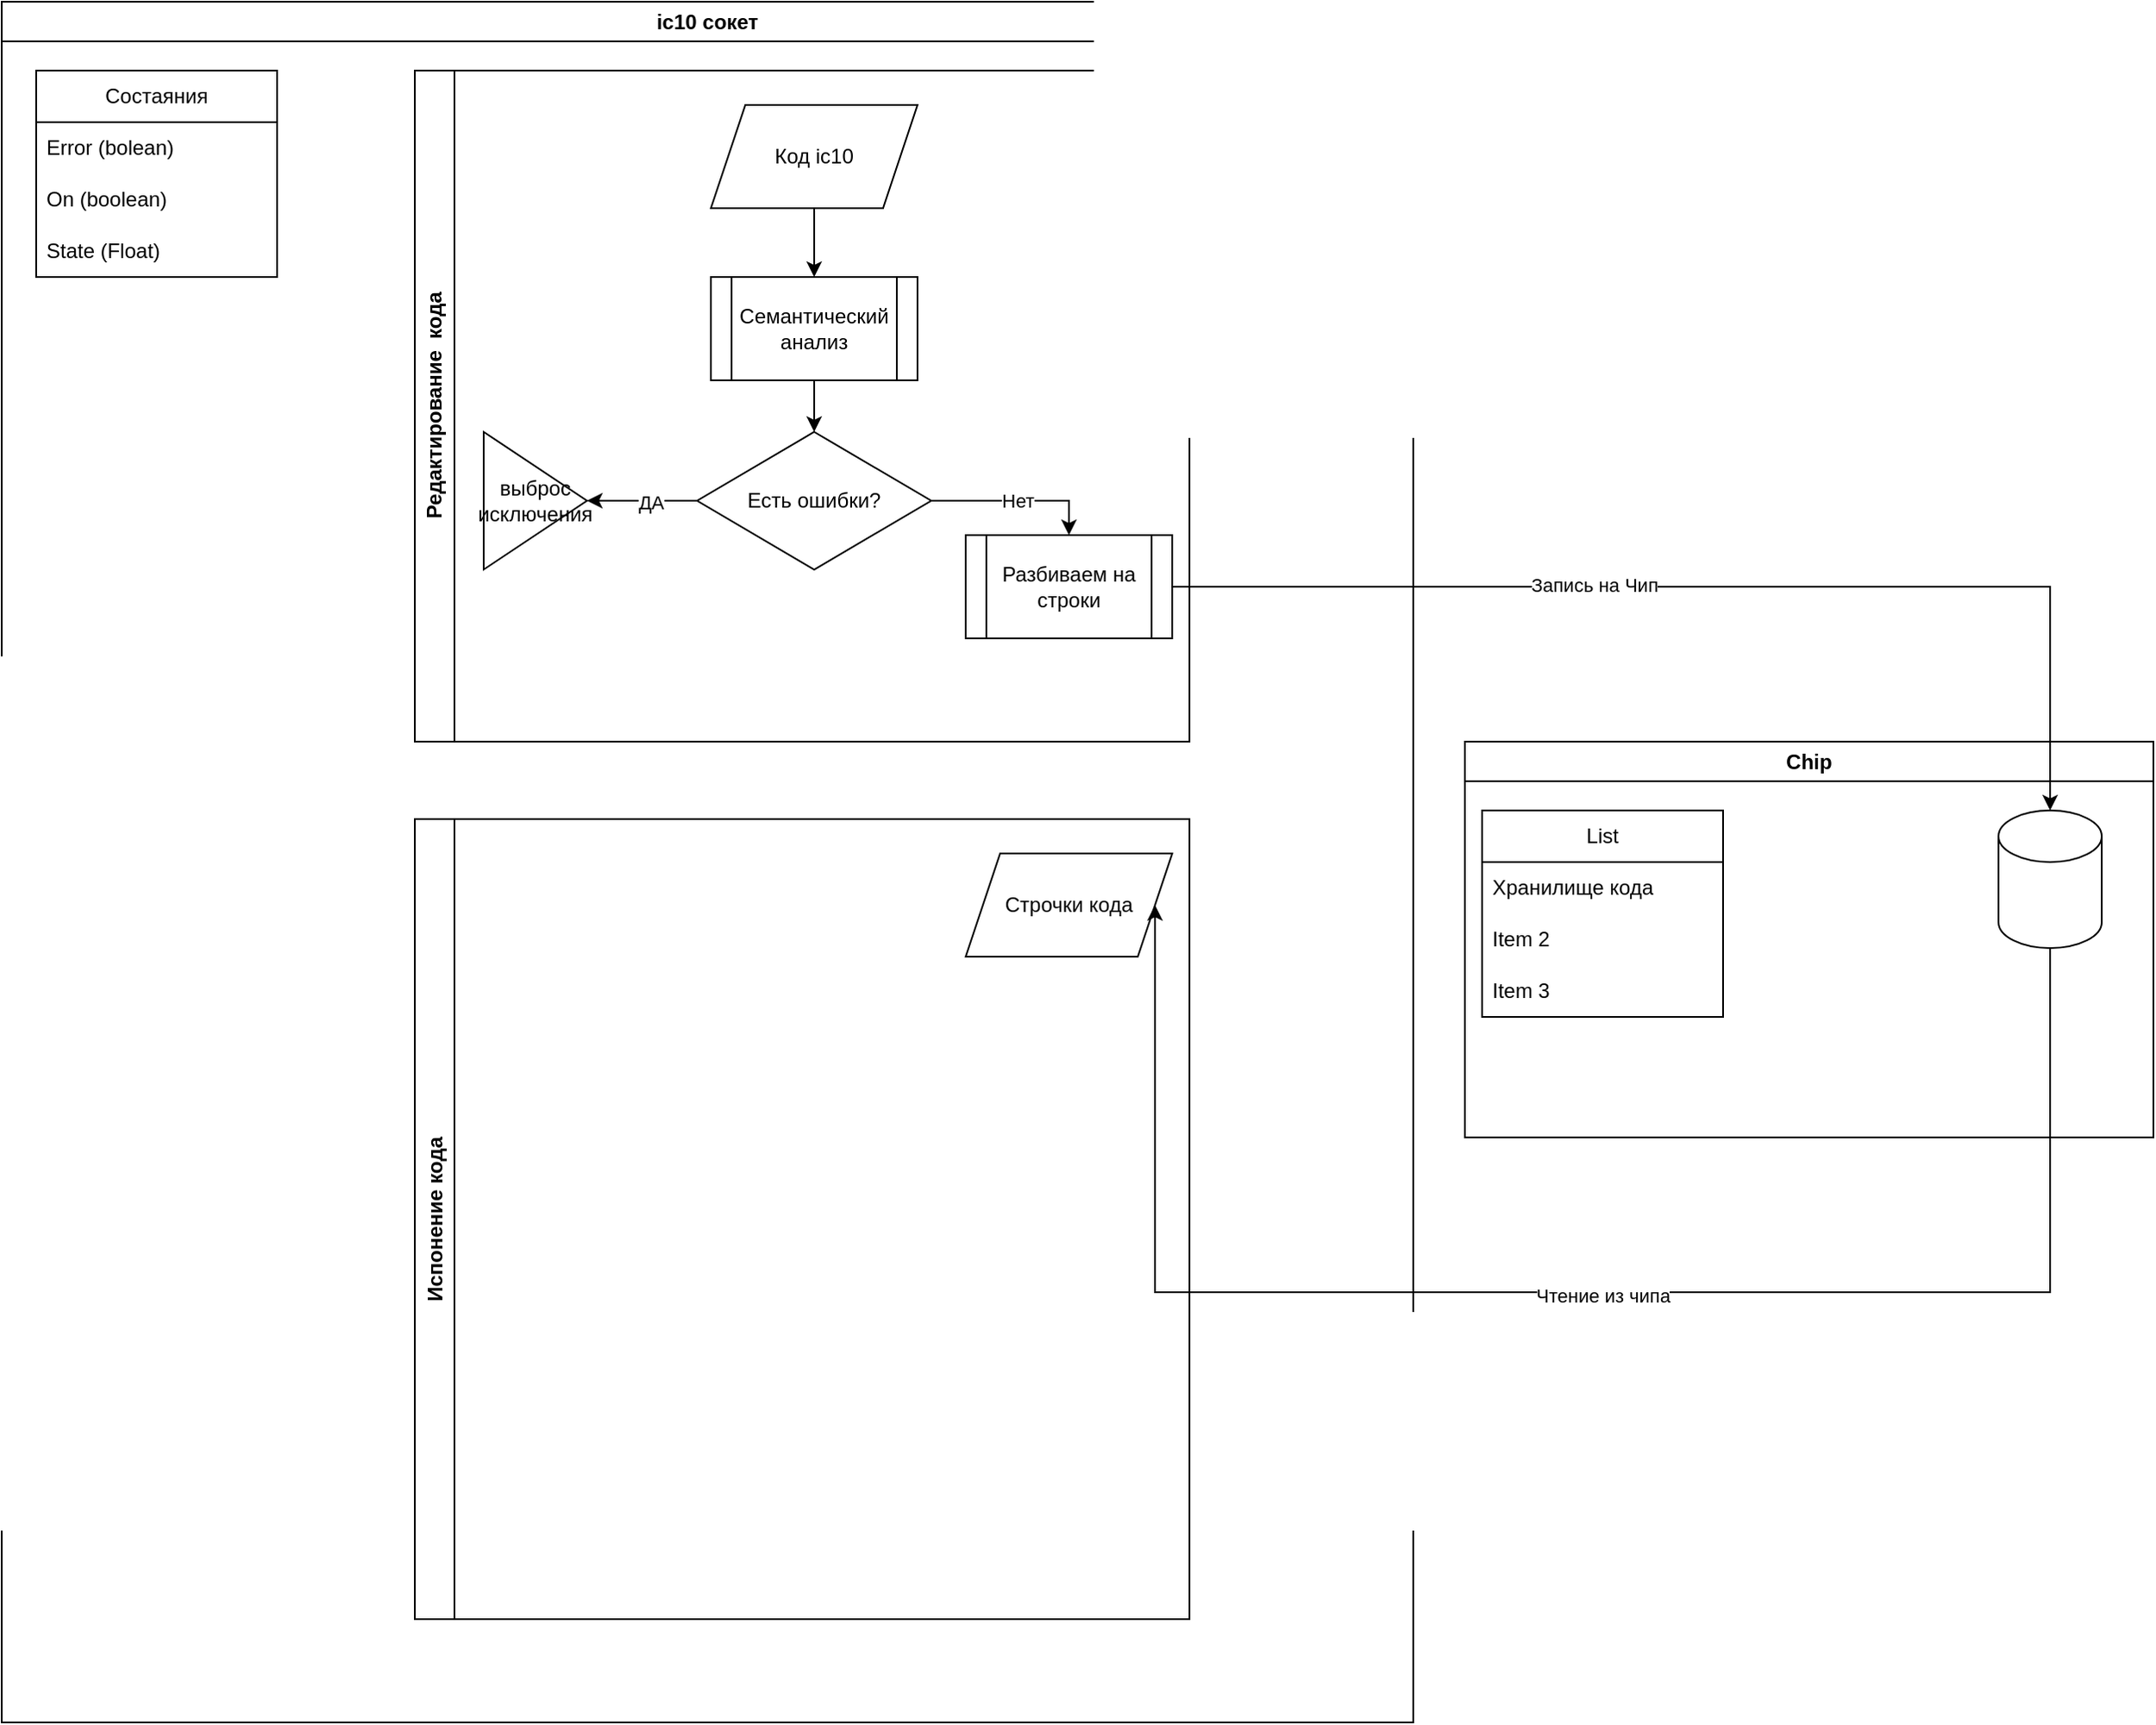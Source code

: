 <mxfile version="24.7.17">
  <diagram name="Страница — 1" id="UjBPNbF5Juh3DCR17DNx">
    <mxGraphModel dx="2224" dy="791" grid="1" gridSize="10" guides="1" tooltips="1" connect="1" arrows="1" fold="1" page="1" pageScale="1" pageWidth="827" pageHeight="1169" math="0" shadow="0">
      <root>
        <mxCell id="0" />
        <mxCell id="1" parent="0" />
        <mxCell id="PQDEgTjOGFEBHPcHPmps-68" value="ic10 сокет" style="swimlane;whiteSpace=wrap;html=1;" vertex="1" parent="1">
          <mxGeometry x="-240" y="30" width="820" height="1000" as="geometry">
            <mxRectangle x="40" y="40" width="100" height="30" as="alternateBounds" />
          </mxGeometry>
        </mxCell>
        <mxCell id="PQDEgTjOGFEBHPcHPmps-101" value="Состаяния" style="swimlane;fontStyle=0;childLayout=stackLayout;horizontal=1;startSize=30;horizontalStack=0;resizeParent=1;resizeParentMax=0;resizeLast=0;collapsible=1;marginBottom=0;whiteSpace=wrap;html=1;" vertex="1" parent="PQDEgTjOGFEBHPcHPmps-68">
          <mxGeometry x="20.0" y="40" width="140" height="120" as="geometry" />
        </mxCell>
        <mxCell id="PQDEgTjOGFEBHPcHPmps-102" value="Error (bolean)" style="text;strokeColor=none;fillColor=none;align=left;verticalAlign=middle;spacingLeft=4;spacingRight=4;overflow=hidden;points=[[0,0.5],[1,0.5]];portConstraint=eastwest;rotatable=0;whiteSpace=wrap;html=1;" vertex="1" parent="PQDEgTjOGFEBHPcHPmps-101">
          <mxGeometry y="30" width="140" height="30" as="geometry" />
        </mxCell>
        <mxCell id="PQDEgTjOGFEBHPcHPmps-103" value="On (boolean)" style="text;strokeColor=none;fillColor=none;align=left;verticalAlign=middle;spacingLeft=4;spacingRight=4;overflow=hidden;points=[[0,0.5],[1,0.5]];portConstraint=eastwest;rotatable=0;whiteSpace=wrap;html=1;" vertex="1" parent="PQDEgTjOGFEBHPcHPmps-101">
          <mxGeometry y="60" width="140" height="30" as="geometry" />
        </mxCell>
        <mxCell id="PQDEgTjOGFEBHPcHPmps-104" value="State (Float)" style="text;strokeColor=none;fillColor=none;align=left;verticalAlign=middle;spacingLeft=4;spacingRight=4;overflow=hidden;points=[[0,0.5],[1,0.5]];portConstraint=eastwest;rotatable=0;whiteSpace=wrap;html=1;" vertex="1" parent="PQDEgTjOGFEBHPcHPmps-101">
          <mxGeometry y="90" width="140" height="30" as="geometry" />
        </mxCell>
        <mxCell id="PQDEgTjOGFEBHPcHPmps-110" value="Редактирование&amp;nbsp; кода" style="swimlane;horizontal=0;whiteSpace=wrap;html=1;" vertex="1" parent="PQDEgTjOGFEBHPcHPmps-68">
          <mxGeometry x="240" y="40" width="450" height="390" as="geometry" />
        </mxCell>
        <mxCell id="PQDEgTjOGFEBHPcHPmps-111" value="" style="edgeStyle=orthogonalEdgeStyle;rounded=0;orthogonalLoop=1;jettySize=auto;html=1;" edge="1" parent="PQDEgTjOGFEBHPcHPmps-110" source="PQDEgTjOGFEBHPcHPmps-112" target="PQDEgTjOGFEBHPcHPmps-114">
          <mxGeometry relative="1" as="geometry" />
        </mxCell>
        <mxCell id="PQDEgTjOGFEBHPcHPmps-112" value="Код ic10" style="shape=parallelogram;perimeter=parallelogramPerimeter;whiteSpace=wrap;html=1;fixedSize=1;" vertex="1" parent="PQDEgTjOGFEBHPcHPmps-110">
          <mxGeometry x="172.0" y="20" width="120" height="60" as="geometry" />
        </mxCell>
        <mxCell id="PQDEgTjOGFEBHPcHPmps-113" value="" style="edgeStyle=orthogonalEdgeStyle;rounded=0;orthogonalLoop=1;jettySize=auto;html=1;" edge="1" parent="PQDEgTjOGFEBHPcHPmps-110" source="PQDEgTjOGFEBHPcHPmps-114" target="PQDEgTjOGFEBHPcHPmps-119">
          <mxGeometry relative="1" as="geometry" />
        </mxCell>
        <mxCell id="PQDEgTjOGFEBHPcHPmps-114" value="Семантический анализ" style="shape=process;whiteSpace=wrap;html=1;backgroundOutline=1;" vertex="1" parent="PQDEgTjOGFEBHPcHPmps-110">
          <mxGeometry x="172.0" y="120" width="120" height="60" as="geometry" />
        </mxCell>
        <mxCell id="PQDEgTjOGFEBHPcHPmps-115" value="" style="edgeStyle=orthogonalEdgeStyle;rounded=0;orthogonalLoop=1;jettySize=auto;html=1;" edge="1" parent="PQDEgTjOGFEBHPcHPmps-110" source="PQDEgTjOGFEBHPcHPmps-119" target="PQDEgTjOGFEBHPcHPmps-120">
          <mxGeometry relative="1" as="geometry" />
        </mxCell>
        <mxCell id="PQDEgTjOGFEBHPcHPmps-116" value="ДА" style="edgeLabel;html=1;align=center;verticalAlign=middle;resizable=0;points=[];" vertex="1" connectable="0" parent="PQDEgTjOGFEBHPcHPmps-115">
          <mxGeometry x="-0.159" y="1" relative="1" as="geometry">
            <mxPoint as="offset" />
          </mxGeometry>
        </mxCell>
        <mxCell id="PQDEgTjOGFEBHPcHPmps-124" style="edgeStyle=orthogonalEdgeStyle;rounded=0;orthogonalLoop=1;jettySize=auto;html=1;entryX=0.5;entryY=0;entryDx=0;entryDy=0;" edge="1" parent="PQDEgTjOGFEBHPcHPmps-110" source="PQDEgTjOGFEBHPcHPmps-119" target="PQDEgTjOGFEBHPcHPmps-121">
          <mxGeometry relative="1" as="geometry" />
        </mxCell>
        <mxCell id="PQDEgTjOGFEBHPcHPmps-126" value="Нет" style="edgeLabel;html=1;align=center;verticalAlign=middle;resizable=0;points=[];" vertex="1" connectable="0" parent="PQDEgTjOGFEBHPcHPmps-124">
          <mxGeometry x="-0.015" relative="1" as="geometry">
            <mxPoint as="offset" />
          </mxGeometry>
        </mxCell>
        <mxCell id="PQDEgTjOGFEBHPcHPmps-119" value="Есть ошибки?" style="rhombus;whiteSpace=wrap;html=1;" vertex="1" parent="PQDEgTjOGFEBHPcHPmps-110">
          <mxGeometry x="164.0" y="210" width="136" height="80" as="geometry" />
        </mxCell>
        <mxCell id="PQDEgTjOGFEBHPcHPmps-120" value="выброс исключения" style="triangle;whiteSpace=wrap;html=1;" vertex="1" parent="PQDEgTjOGFEBHPcHPmps-110">
          <mxGeometry x="40.0" y="210" width="60" height="80" as="geometry" />
        </mxCell>
        <mxCell id="PQDEgTjOGFEBHPcHPmps-121" value="Разбиваем на строки" style="shape=process;whiteSpace=wrap;html=1;backgroundOutline=1;" vertex="1" parent="PQDEgTjOGFEBHPcHPmps-110">
          <mxGeometry x="320.0" y="270" width="120" height="60" as="geometry" />
        </mxCell>
        <mxCell id="PQDEgTjOGFEBHPcHPmps-127" value="Испонение кода" style="swimlane;horizontal=0;whiteSpace=wrap;html=1;" vertex="1" parent="PQDEgTjOGFEBHPcHPmps-68">
          <mxGeometry x="240" y="475" width="450" height="465" as="geometry" />
        </mxCell>
        <mxCell id="PQDEgTjOGFEBHPcHPmps-129" value="Строчки кода" style="shape=parallelogram;perimeter=parallelogramPerimeter;whiteSpace=wrap;html=1;fixedSize=1;" vertex="1" parent="PQDEgTjOGFEBHPcHPmps-127">
          <mxGeometry x="320" y="20" width="120" height="60" as="geometry" />
        </mxCell>
        <mxCell id="PQDEgTjOGFEBHPcHPmps-105" value="Chip" style="swimlane;whiteSpace=wrap;html=1;" vertex="1" parent="1">
          <mxGeometry x="610" y="460" width="400" height="230" as="geometry" />
        </mxCell>
        <mxCell id="PQDEgTjOGFEBHPcHPmps-96" value="" style="shape=cylinder3;whiteSpace=wrap;html=1;boundedLbl=1;backgroundOutline=1;size=15;" vertex="1" parent="PQDEgTjOGFEBHPcHPmps-105">
          <mxGeometry x="310" y="40" width="60" height="80" as="geometry" />
        </mxCell>
        <mxCell id="PQDEgTjOGFEBHPcHPmps-106" value="List" style="swimlane;fontStyle=0;childLayout=stackLayout;horizontal=1;startSize=30;horizontalStack=0;resizeParent=1;resizeParentMax=0;resizeLast=0;collapsible=1;marginBottom=0;whiteSpace=wrap;html=1;" vertex="1" parent="PQDEgTjOGFEBHPcHPmps-105">
          <mxGeometry x="10" y="40" width="140" height="120" as="geometry" />
        </mxCell>
        <mxCell id="PQDEgTjOGFEBHPcHPmps-107" value="Хранилище кода" style="text;strokeColor=none;fillColor=none;align=left;verticalAlign=middle;spacingLeft=4;spacingRight=4;overflow=hidden;points=[[0,0.5],[1,0.5]];portConstraint=eastwest;rotatable=0;whiteSpace=wrap;html=1;" vertex="1" parent="PQDEgTjOGFEBHPcHPmps-106">
          <mxGeometry y="30" width="140" height="30" as="geometry" />
        </mxCell>
        <mxCell id="PQDEgTjOGFEBHPcHPmps-108" value="Item 2" style="text;strokeColor=none;fillColor=none;align=left;verticalAlign=middle;spacingLeft=4;spacingRight=4;overflow=hidden;points=[[0,0.5],[1,0.5]];portConstraint=eastwest;rotatable=0;whiteSpace=wrap;html=1;" vertex="1" parent="PQDEgTjOGFEBHPcHPmps-106">
          <mxGeometry y="60" width="140" height="30" as="geometry" />
        </mxCell>
        <mxCell id="PQDEgTjOGFEBHPcHPmps-109" value="Item 3" style="text;strokeColor=none;fillColor=none;align=left;verticalAlign=middle;spacingLeft=4;spacingRight=4;overflow=hidden;points=[[0,0.5],[1,0.5]];portConstraint=eastwest;rotatable=0;whiteSpace=wrap;html=1;" vertex="1" parent="PQDEgTjOGFEBHPcHPmps-106">
          <mxGeometry y="90" width="140" height="30" as="geometry" />
        </mxCell>
        <mxCell id="PQDEgTjOGFEBHPcHPmps-122" value="" style="edgeStyle=orthogonalEdgeStyle;rounded=0;orthogonalLoop=1;jettySize=auto;html=1;entryX=0.5;entryY=0;entryDx=0;entryDy=0;entryPerimeter=0;" edge="1" parent="1" source="PQDEgTjOGFEBHPcHPmps-121" target="PQDEgTjOGFEBHPcHPmps-96">
          <mxGeometry relative="1" as="geometry">
            <mxPoint x="920" y="1020" as="targetPoint" />
          </mxGeometry>
        </mxCell>
        <mxCell id="PQDEgTjOGFEBHPcHPmps-123" value="Запись на Чип" style="edgeLabel;html=1;align=center;verticalAlign=middle;resizable=0;points=[];" vertex="1" connectable="0" parent="PQDEgTjOGFEBHPcHPmps-122">
          <mxGeometry x="-0.234" y="1" relative="1" as="geometry">
            <mxPoint as="offset" />
          </mxGeometry>
        </mxCell>
        <mxCell id="PQDEgTjOGFEBHPcHPmps-128" style="edgeStyle=orthogonalEdgeStyle;rounded=0;orthogonalLoop=1;jettySize=auto;html=1;entryX=1;entryY=0.5;entryDx=0;entryDy=0;" edge="1" parent="1" source="PQDEgTjOGFEBHPcHPmps-96" target="PQDEgTjOGFEBHPcHPmps-129">
          <mxGeometry relative="1" as="geometry">
            <mxPoint x="950" y="780" as="targetPoint" />
            <Array as="points">
              <mxPoint x="950" y="780" />
            </Array>
          </mxGeometry>
        </mxCell>
        <mxCell id="PQDEgTjOGFEBHPcHPmps-130" value="Чтение из чипа" style="edgeLabel;html=1;align=center;verticalAlign=middle;resizable=0;points=[];" vertex="1" connectable="0" parent="PQDEgTjOGFEBHPcHPmps-128">
          <mxGeometry x="0.141" y="2" relative="1" as="geometry">
            <mxPoint x="79" as="offset" />
          </mxGeometry>
        </mxCell>
      </root>
    </mxGraphModel>
  </diagram>
</mxfile>
